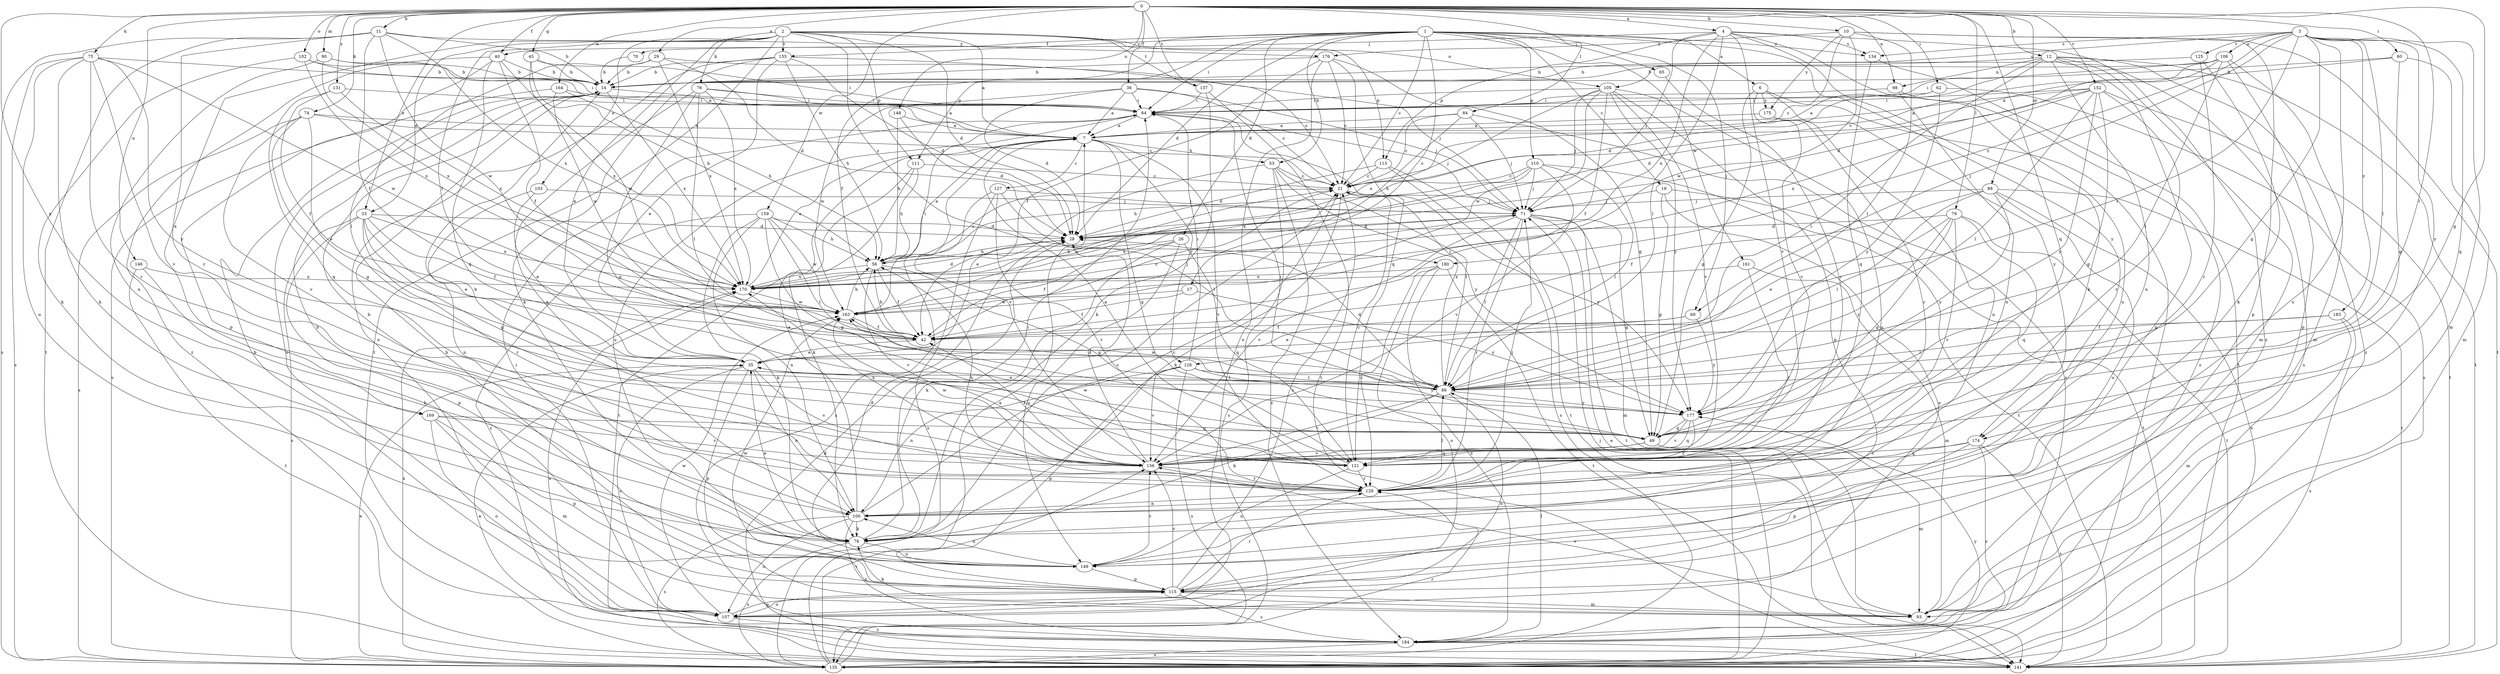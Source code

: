 strict digraph  {
0;
1;
2;
3;
4;
6;
7;
10;
11;
12;
14;
17;
19;
21;
26;
28;
29;
33;
35;
36;
40;
42;
45;
49;
53;
56;
60;
62;
64;
65;
69;
70;
71;
74;
75;
76;
78;
79;
84;
86;
88;
90;
93;
98;
100;
102;
103;
105;
106;
107;
110;
111;
113;
115;
121;
125;
126;
127;
128;
131;
134;
135;
137;
141;
146;
148;
149;
152;
155;
156;
159;
161;
163;
164;
169;
170;
174;
175;
176;
177;
180;
183;
184;
0 -> 4  [label=a];
0 -> 10  [label=b];
0 -> 11  [label=b];
0 -> 12  [label=b];
0 -> 29  [label=e];
0 -> 33  [label=e];
0 -> 36  [label=f];
0 -> 40  [label=f];
0 -> 45  [label=g];
0 -> 49  [label=g];
0 -> 60  [label=i];
0 -> 62  [label=i];
0 -> 74  [label=k];
0 -> 75  [label=k];
0 -> 79  [label=l];
0 -> 84  [label=l];
0 -> 86  [label=l];
0 -> 88  [label=m];
0 -> 90  [label=m];
0 -> 98  [label=n];
0 -> 102  [label=o];
0 -> 121  [label=q];
0 -> 131  [label=s];
0 -> 137  [label=t];
0 -> 146  [label=u];
0 -> 148  [label=u];
0 -> 152  [label=v];
0 -> 159  [label=w];
0 -> 164  [label=x];
0 -> 169  [label=x];
1 -> 6  [label=a];
1 -> 17  [label=c];
1 -> 19  [label=c];
1 -> 21  [label=c];
1 -> 26  [label=d];
1 -> 28  [label=d];
1 -> 40  [label=f];
1 -> 42  [label=f];
1 -> 53  [label=h];
1 -> 64  [label=i];
1 -> 65  [label=j];
1 -> 69  [label=j];
1 -> 110  [label=p];
1 -> 111  [label=p];
1 -> 134  [label=s];
1 -> 155  [label=v];
1 -> 161  [label=w];
1 -> 174  [label=y];
2 -> 7  [label=a];
2 -> 28  [label=d];
2 -> 33  [label=e];
2 -> 35  [label=e];
2 -> 42  [label=f];
2 -> 76  [label=k];
2 -> 103  [label=o];
2 -> 105  [label=o];
2 -> 111  [label=p];
2 -> 113  [label=p];
2 -> 137  [label=t];
2 -> 141  [label=t];
2 -> 155  [label=v];
2 -> 169  [label=x];
2 -> 180  [label=z];
3 -> 49  [label=g];
3 -> 69  [label=j];
3 -> 86  [label=l];
3 -> 93  [label=m];
3 -> 105  [label=o];
3 -> 106  [label=o];
3 -> 121  [label=q];
3 -> 125  [label=r];
3 -> 126  [label=r];
3 -> 134  [label=s];
3 -> 149  [label=u];
3 -> 174  [label=y];
3 -> 180  [label=z];
3 -> 183  [label=z];
4 -> 70  [label=j];
4 -> 71  [label=j];
4 -> 78  [label=k];
4 -> 86  [label=l];
4 -> 113  [label=p];
4 -> 134  [label=s];
4 -> 149  [label=u];
4 -> 156  [label=v];
4 -> 170  [label=x];
4 -> 184  [label=z];
6 -> 49  [label=g];
6 -> 135  [label=s];
6 -> 156  [label=v];
6 -> 174  [label=y];
6 -> 175  [label=y];
7 -> 53  [label=h];
7 -> 121  [label=q];
7 -> 126  [label=r];
7 -> 127  [label=r];
7 -> 128  [label=r];
7 -> 156  [label=v];
10 -> 21  [label=c];
10 -> 86  [label=l];
10 -> 115  [label=p];
10 -> 141  [label=t];
10 -> 163  [label=w];
10 -> 175  [label=y];
10 -> 176  [label=y];
11 -> 14  [label=b];
11 -> 42  [label=f];
11 -> 128  [label=r];
11 -> 135  [label=s];
11 -> 141  [label=t];
11 -> 163  [label=w];
11 -> 170  [label=x];
11 -> 176  [label=y];
12 -> 14  [label=b];
12 -> 28  [label=d];
12 -> 86  [label=l];
12 -> 93  [label=m];
12 -> 98  [label=n];
12 -> 100  [label=n];
12 -> 115  [label=p];
12 -> 135  [label=s];
12 -> 141  [label=t];
12 -> 184  [label=z];
14 -> 64  [label=i];
14 -> 107  [label=o];
14 -> 170  [label=x];
17 -> 42  [label=f];
17 -> 163  [label=w];
17 -> 177  [label=y];
19 -> 49  [label=g];
19 -> 71  [label=j];
19 -> 107  [label=o];
19 -> 141  [label=t];
21 -> 71  [label=j];
21 -> 78  [label=k];
21 -> 163  [label=w];
21 -> 177  [label=y];
26 -> 42  [label=f];
26 -> 56  [label=h];
26 -> 78  [label=k];
26 -> 121  [label=q];
26 -> 149  [label=u];
28 -> 56  [label=h];
29 -> 14  [label=b];
29 -> 28  [label=d];
29 -> 71  [label=j];
29 -> 86  [label=l];
29 -> 170  [label=x];
33 -> 28  [label=d];
33 -> 35  [label=e];
33 -> 42  [label=f];
33 -> 49  [label=g];
33 -> 115  [label=p];
33 -> 128  [label=r];
33 -> 135  [label=s];
33 -> 170  [label=x];
35 -> 86  [label=l];
35 -> 100  [label=n];
35 -> 107  [label=o];
35 -> 115  [label=p];
35 -> 156  [label=v];
36 -> 7  [label=a];
36 -> 21  [label=c];
36 -> 28  [label=d];
36 -> 64  [label=i];
36 -> 71  [label=j];
36 -> 163  [label=w];
40 -> 14  [label=b];
40 -> 42  [label=f];
40 -> 115  [label=p];
40 -> 121  [label=q];
40 -> 163  [label=w];
40 -> 184  [label=z];
42 -> 21  [label=c];
42 -> 35  [label=e];
42 -> 56  [label=h];
45 -> 14  [label=b];
45 -> 56  [label=h];
45 -> 64  [label=i];
45 -> 170  [label=x];
49 -> 64  [label=i];
49 -> 93  [label=m];
49 -> 121  [label=q];
49 -> 156  [label=v];
53 -> 21  [label=c];
53 -> 35  [label=e];
53 -> 86  [label=l];
53 -> 135  [label=s];
53 -> 177  [label=y];
53 -> 184  [label=z];
56 -> 7  [label=a];
56 -> 21  [label=c];
56 -> 42  [label=f];
56 -> 49  [label=g];
56 -> 156  [label=v];
56 -> 170  [label=x];
60 -> 7  [label=a];
60 -> 14  [label=b];
60 -> 49  [label=g];
60 -> 93  [label=m];
62 -> 7  [label=a];
62 -> 64  [label=i];
62 -> 135  [label=s];
62 -> 177  [label=y];
64 -> 7  [label=a];
64 -> 71  [label=j];
64 -> 149  [label=u];
65 -> 128  [label=r];
69 -> 35  [label=e];
69 -> 42  [label=f];
69 -> 177  [label=y];
70 -> 14  [label=b];
71 -> 28  [label=d];
71 -> 49  [label=g];
71 -> 86  [label=l];
71 -> 93  [label=m];
71 -> 128  [label=r];
71 -> 141  [label=t];
71 -> 156  [label=v];
71 -> 170  [label=x];
71 -> 135  [label=e];
74 -> 7  [label=a];
74 -> 21  [label=c];
74 -> 35  [label=e];
74 -> 49  [label=g];
74 -> 135  [label=s];
74 -> 156  [label=v];
75 -> 14  [label=b];
75 -> 78  [label=k];
75 -> 128  [label=r];
75 -> 135  [label=s];
75 -> 149  [label=u];
75 -> 156  [label=v];
75 -> 163  [label=w];
75 -> 177  [label=y];
76 -> 7  [label=a];
76 -> 64  [label=i];
76 -> 86  [label=l];
76 -> 100  [label=n];
76 -> 121  [label=q];
76 -> 170  [label=x];
78 -> 14  [label=b];
78 -> 21  [label=c];
78 -> 35  [label=e];
78 -> 64  [label=i];
78 -> 135  [label=s];
78 -> 149  [label=u];
79 -> 28  [label=d];
79 -> 35  [label=e];
79 -> 49  [label=g];
79 -> 121  [label=q];
79 -> 141  [label=t];
79 -> 156  [label=v];
79 -> 177  [label=y];
84 -> 7  [label=a];
84 -> 21  [label=c];
84 -> 56  [label=h];
84 -> 71  [label=j];
84 -> 184  [label=z];
86 -> 28  [label=d];
86 -> 35  [label=e];
86 -> 64  [label=i];
86 -> 78  [label=k];
86 -> 107  [label=o];
86 -> 156  [label=v];
86 -> 163  [label=w];
86 -> 177  [label=y];
88 -> 42  [label=f];
88 -> 71  [label=j];
88 -> 86  [label=l];
88 -> 135  [label=s];
88 -> 141  [label=t];
88 -> 149  [label=u];
88 -> 177  [label=y];
90 -> 14  [label=b];
90 -> 64  [label=i];
90 -> 100  [label=n];
90 -> 170  [label=x];
93 -> 14  [label=b];
93 -> 78  [label=k];
93 -> 156  [label=v];
98 -> 64  [label=i];
98 -> 100  [label=n];
98 -> 184  [label=z];
100 -> 7  [label=a];
100 -> 21  [label=c];
100 -> 78  [label=k];
100 -> 107  [label=o];
100 -> 135  [label=s];
100 -> 184  [label=z];
102 -> 7  [label=a];
102 -> 14  [label=b];
102 -> 78  [label=k];
102 -> 170  [label=x];
103 -> 35  [label=e];
103 -> 71  [label=j];
103 -> 100  [label=n];
105 -> 42  [label=f];
105 -> 64  [label=i];
105 -> 71  [label=j];
105 -> 115  [label=p];
105 -> 149  [label=u];
105 -> 156  [label=v];
105 -> 163  [label=w];
105 -> 170  [label=x];
105 -> 177  [label=y];
106 -> 14  [label=b];
106 -> 21  [label=c];
106 -> 28  [label=d];
106 -> 64  [label=i];
106 -> 86  [label=l];
106 -> 93  [label=m];
106 -> 115  [label=p];
107 -> 14  [label=b];
107 -> 64  [label=i];
107 -> 115  [label=p];
107 -> 163  [label=w];
107 -> 184  [label=z];
110 -> 21  [label=c];
110 -> 56  [label=h];
110 -> 71  [label=j];
110 -> 86  [label=l];
110 -> 141  [label=t];
110 -> 156  [label=v];
110 -> 170  [label=x];
111 -> 21  [label=c];
111 -> 56  [label=h];
111 -> 78  [label=k];
111 -> 141  [label=t];
113 -> 21  [label=c];
113 -> 28  [label=d];
113 -> 135  [label=s];
113 -> 141  [label=t];
115 -> 21  [label=c];
115 -> 93  [label=m];
115 -> 107  [label=o];
115 -> 128  [label=r];
115 -> 156  [label=v];
115 -> 163  [label=w];
115 -> 184  [label=z];
121 -> 7  [label=a];
121 -> 21  [label=c];
121 -> 128  [label=r];
121 -> 149  [label=u];
121 -> 163  [label=w];
125 -> 14  [label=b];
125 -> 78  [label=k];
125 -> 128  [label=r];
126 -> 64  [label=i];
126 -> 86  [label=l];
126 -> 100  [label=n];
126 -> 115  [label=p];
126 -> 135  [label=s];
126 -> 156  [label=v];
126 -> 177  [label=y];
127 -> 71  [label=j];
127 -> 86  [label=l];
127 -> 128  [label=r];
127 -> 135  [label=s];
127 -> 184  [label=z];
128 -> 14  [label=b];
128 -> 56  [label=h];
128 -> 71  [label=j];
128 -> 86  [label=l];
128 -> 100  [label=n];
131 -> 42  [label=f];
131 -> 64  [label=i];
131 -> 121  [label=q];
131 -> 170  [label=x];
134 -> 121  [label=q];
134 -> 141  [label=t];
135 -> 7  [label=a];
135 -> 35  [label=e];
135 -> 71  [label=j];
135 -> 128  [label=r];
135 -> 156  [label=v];
135 -> 170  [label=x];
135 -> 177  [label=y];
137 -> 64  [label=i];
137 -> 78  [label=k];
137 -> 141  [label=t];
141 -> 28  [label=d];
141 -> 35  [label=e];
141 -> 170  [label=x];
146 -> 78  [label=k];
146 -> 141  [label=t];
146 -> 170  [label=x];
148 -> 7  [label=a];
148 -> 28  [label=d];
148 -> 56  [label=h];
149 -> 14  [label=b];
149 -> 28  [label=d];
149 -> 100  [label=n];
149 -> 115  [label=p];
149 -> 156  [label=v];
152 -> 7  [label=a];
152 -> 28  [label=d];
152 -> 49  [label=g];
152 -> 64  [label=i];
152 -> 86  [label=l];
152 -> 128  [label=r];
152 -> 141  [label=t];
152 -> 170  [label=x];
152 -> 177  [label=y];
155 -> 14  [label=b];
155 -> 21  [label=c];
155 -> 28  [label=d];
155 -> 35  [label=e];
155 -> 56  [label=h];
155 -> 78  [label=k];
155 -> 107  [label=o];
156 -> 28  [label=d];
156 -> 42  [label=f];
156 -> 128  [label=r];
156 -> 163  [label=w];
156 -> 170  [label=x];
159 -> 28  [label=d];
159 -> 49  [label=g];
159 -> 56  [label=h];
159 -> 78  [label=k];
159 -> 86  [label=l];
159 -> 100  [label=n];
159 -> 163  [label=w];
159 -> 184  [label=z];
161 -> 93  [label=m];
161 -> 128  [label=r];
161 -> 170  [label=x];
163 -> 42  [label=f];
163 -> 56  [label=h];
163 -> 64  [label=i];
163 -> 71  [label=j];
164 -> 56  [label=h];
164 -> 64  [label=i];
164 -> 135  [label=s];
164 -> 163  [label=w];
169 -> 49  [label=g];
169 -> 93  [label=m];
169 -> 107  [label=o];
169 -> 115  [label=p];
169 -> 156  [label=v];
170 -> 7  [label=a];
170 -> 28  [label=d];
170 -> 163  [label=w];
174 -> 115  [label=p];
174 -> 121  [label=q];
174 -> 141  [label=t];
174 -> 156  [label=v];
174 -> 184  [label=z];
175 -> 7  [label=a];
175 -> 100  [label=n];
175 -> 128  [label=r];
176 -> 14  [label=b];
176 -> 21  [label=c];
176 -> 42  [label=f];
176 -> 49  [label=g];
176 -> 107  [label=o];
176 -> 121  [label=q];
177 -> 49  [label=g];
177 -> 121  [label=q];
177 -> 128  [label=r];
177 -> 156  [label=v];
180 -> 107  [label=o];
180 -> 128  [label=r];
180 -> 141  [label=t];
180 -> 170  [label=x];
180 -> 184  [label=z];
183 -> 42  [label=f];
183 -> 86  [label=l];
183 -> 93  [label=m];
183 -> 135  [label=s];
184 -> 86  [label=l];
184 -> 135  [label=s];
184 -> 141  [label=t];
}
